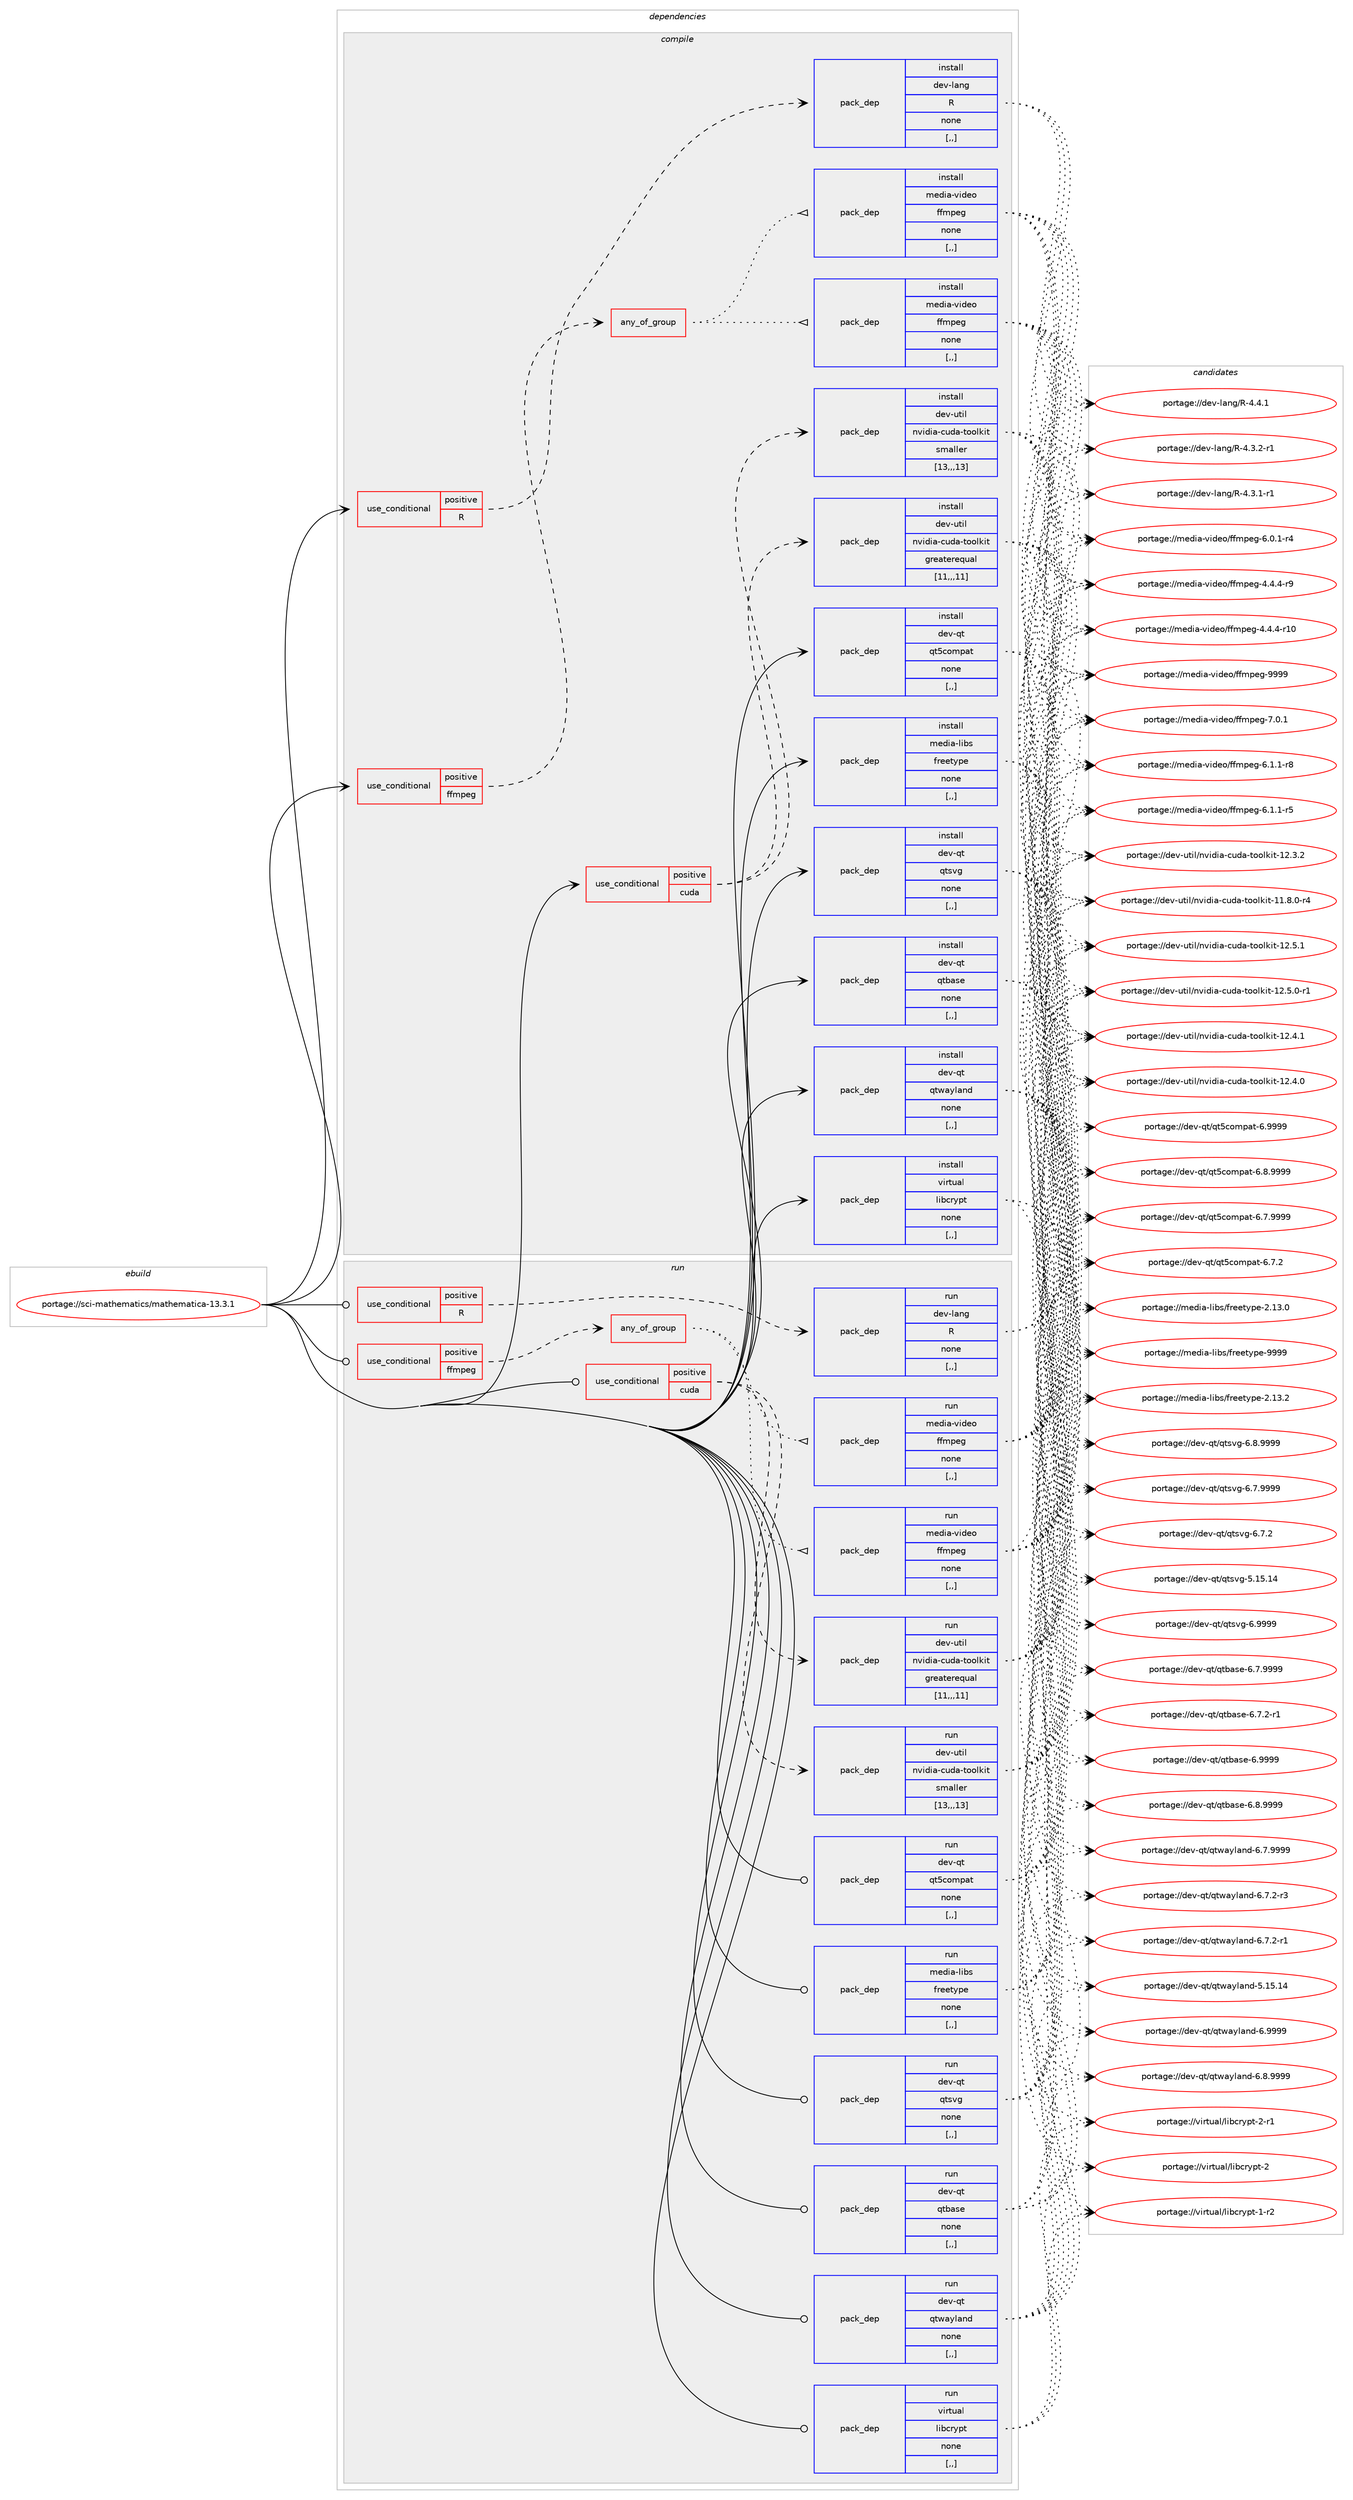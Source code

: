 digraph prolog {

# *************
# Graph options
# *************

newrank=true;
concentrate=true;
compound=true;
graph [rankdir=LR,fontname=Helvetica,fontsize=10,ranksep=1.5];#, ranksep=2.5, nodesep=0.2];
edge  [arrowhead=vee];
node  [fontname=Helvetica,fontsize=10];

# **********
# The ebuild
# **********

subgraph cluster_leftcol {
color=gray;
label=<<i>ebuild</i>>;
id [label="portage://sci-mathematics/mathematica-13.3.1", color=red, width=4, href="../sci-mathematics/mathematica-13.3.1.svg"];
}

# ****************
# The dependencies
# ****************

subgraph cluster_midcol {
color=gray;
label=<<i>dependencies</i>>;
subgraph cluster_compile {
fillcolor="#eeeeee";
style=filled;
label=<<i>compile</i>>;
subgraph cond108369 {
dependency408712 [label=<<TABLE BORDER="0" CELLBORDER="1" CELLSPACING="0" CELLPADDING="4"><TR><TD ROWSPAN="3" CELLPADDING="10">use_conditional</TD></TR><TR><TD>positive</TD></TR><TR><TD>R</TD></TR></TABLE>>, shape=none, color=red];
subgraph pack297461 {
dependency408713 [label=<<TABLE BORDER="0" CELLBORDER="1" CELLSPACING="0" CELLPADDING="4" WIDTH="220"><TR><TD ROWSPAN="6" CELLPADDING="30">pack_dep</TD></TR><TR><TD WIDTH="110">install</TD></TR><TR><TD>dev-lang</TD></TR><TR><TD>R</TD></TR><TR><TD>none</TD></TR><TR><TD>[,,]</TD></TR></TABLE>>, shape=none, color=blue];
}
dependency408712:e -> dependency408713:w [weight=20,style="dashed",arrowhead="vee"];
}
id:e -> dependency408712:w [weight=20,style="solid",arrowhead="vee"];
subgraph cond108370 {
dependency408714 [label=<<TABLE BORDER="0" CELLBORDER="1" CELLSPACING="0" CELLPADDING="4"><TR><TD ROWSPAN="3" CELLPADDING="10">use_conditional</TD></TR><TR><TD>positive</TD></TR><TR><TD>cuda</TD></TR></TABLE>>, shape=none, color=red];
subgraph pack297462 {
dependency408715 [label=<<TABLE BORDER="0" CELLBORDER="1" CELLSPACING="0" CELLPADDING="4" WIDTH="220"><TR><TD ROWSPAN="6" CELLPADDING="30">pack_dep</TD></TR><TR><TD WIDTH="110">install</TD></TR><TR><TD>dev-util</TD></TR><TR><TD>nvidia-cuda-toolkit</TD></TR><TR><TD>greaterequal</TD></TR><TR><TD>[11,,,11]</TD></TR></TABLE>>, shape=none, color=blue];
}
dependency408714:e -> dependency408715:w [weight=20,style="dashed",arrowhead="vee"];
subgraph pack297463 {
dependency408716 [label=<<TABLE BORDER="0" CELLBORDER="1" CELLSPACING="0" CELLPADDING="4" WIDTH="220"><TR><TD ROWSPAN="6" CELLPADDING="30">pack_dep</TD></TR><TR><TD WIDTH="110">install</TD></TR><TR><TD>dev-util</TD></TR><TR><TD>nvidia-cuda-toolkit</TD></TR><TR><TD>smaller</TD></TR><TR><TD>[13,,,13]</TD></TR></TABLE>>, shape=none, color=blue];
}
dependency408714:e -> dependency408716:w [weight=20,style="dashed",arrowhead="vee"];
}
id:e -> dependency408714:w [weight=20,style="solid",arrowhead="vee"];
subgraph cond108371 {
dependency408717 [label=<<TABLE BORDER="0" CELLBORDER="1" CELLSPACING="0" CELLPADDING="4"><TR><TD ROWSPAN="3" CELLPADDING="10">use_conditional</TD></TR><TR><TD>positive</TD></TR><TR><TD>ffmpeg</TD></TR></TABLE>>, shape=none, color=red];
subgraph any2659 {
dependency408718 [label=<<TABLE BORDER="0" CELLBORDER="1" CELLSPACING="0" CELLPADDING="4"><TR><TD CELLPADDING="10">any_of_group</TD></TR></TABLE>>, shape=none, color=red];subgraph pack297464 {
dependency408719 [label=<<TABLE BORDER="0" CELLBORDER="1" CELLSPACING="0" CELLPADDING="4" WIDTH="220"><TR><TD ROWSPAN="6" CELLPADDING="30">pack_dep</TD></TR><TR><TD WIDTH="110">install</TD></TR><TR><TD>media-video</TD></TR><TR><TD>ffmpeg</TD></TR><TR><TD>none</TD></TR><TR><TD>[,,]</TD></TR></TABLE>>, shape=none, color=blue];
}
dependency408718:e -> dependency408719:w [weight=20,style="dotted",arrowhead="oinv"];
subgraph pack297465 {
dependency408720 [label=<<TABLE BORDER="0" CELLBORDER="1" CELLSPACING="0" CELLPADDING="4" WIDTH="220"><TR><TD ROWSPAN="6" CELLPADDING="30">pack_dep</TD></TR><TR><TD WIDTH="110">install</TD></TR><TR><TD>media-video</TD></TR><TR><TD>ffmpeg</TD></TR><TR><TD>none</TD></TR><TR><TD>[,,]</TD></TR></TABLE>>, shape=none, color=blue];
}
dependency408718:e -> dependency408720:w [weight=20,style="dotted",arrowhead="oinv"];
}
dependency408717:e -> dependency408718:w [weight=20,style="dashed",arrowhead="vee"];
}
id:e -> dependency408717:w [weight=20,style="solid",arrowhead="vee"];
subgraph pack297466 {
dependency408721 [label=<<TABLE BORDER="0" CELLBORDER="1" CELLSPACING="0" CELLPADDING="4" WIDTH="220"><TR><TD ROWSPAN="6" CELLPADDING="30">pack_dep</TD></TR><TR><TD WIDTH="110">install</TD></TR><TR><TD>dev-qt</TD></TR><TR><TD>qt5compat</TD></TR><TR><TD>none</TD></TR><TR><TD>[,,]</TD></TR></TABLE>>, shape=none, color=blue];
}
id:e -> dependency408721:w [weight=20,style="solid",arrowhead="vee"];
subgraph pack297467 {
dependency408722 [label=<<TABLE BORDER="0" CELLBORDER="1" CELLSPACING="0" CELLPADDING="4" WIDTH="220"><TR><TD ROWSPAN="6" CELLPADDING="30">pack_dep</TD></TR><TR><TD WIDTH="110">install</TD></TR><TR><TD>dev-qt</TD></TR><TR><TD>qtbase</TD></TR><TR><TD>none</TD></TR><TR><TD>[,,]</TD></TR></TABLE>>, shape=none, color=blue];
}
id:e -> dependency408722:w [weight=20,style="solid",arrowhead="vee"];
subgraph pack297468 {
dependency408723 [label=<<TABLE BORDER="0" CELLBORDER="1" CELLSPACING="0" CELLPADDING="4" WIDTH="220"><TR><TD ROWSPAN="6" CELLPADDING="30">pack_dep</TD></TR><TR><TD WIDTH="110">install</TD></TR><TR><TD>dev-qt</TD></TR><TR><TD>qtsvg</TD></TR><TR><TD>none</TD></TR><TR><TD>[,,]</TD></TR></TABLE>>, shape=none, color=blue];
}
id:e -> dependency408723:w [weight=20,style="solid",arrowhead="vee"];
subgraph pack297469 {
dependency408724 [label=<<TABLE BORDER="0" CELLBORDER="1" CELLSPACING="0" CELLPADDING="4" WIDTH="220"><TR><TD ROWSPAN="6" CELLPADDING="30">pack_dep</TD></TR><TR><TD WIDTH="110">install</TD></TR><TR><TD>dev-qt</TD></TR><TR><TD>qtwayland</TD></TR><TR><TD>none</TD></TR><TR><TD>[,,]</TD></TR></TABLE>>, shape=none, color=blue];
}
id:e -> dependency408724:w [weight=20,style="solid",arrowhead="vee"];
subgraph pack297470 {
dependency408725 [label=<<TABLE BORDER="0" CELLBORDER="1" CELLSPACING="0" CELLPADDING="4" WIDTH="220"><TR><TD ROWSPAN="6" CELLPADDING="30">pack_dep</TD></TR><TR><TD WIDTH="110">install</TD></TR><TR><TD>media-libs</TD></TR><TR><TD>freetype</TD></TR><TR><TD>none</TD></TR><TR><TD>[,,]</TD></TR></TABLE>>, shape=none, color=blue];
}
id:e -> dependency408725:w [weight=20,style="solid",arrowhead="vee"];
subgraph pack297471 {
dependency408726 [label=<<TABLE BORDER="0" CELLBORDER="1" CELLSPACING="0" CELLPADDING="4" WIDTH="220"><TR><TD ROWSPAN="6" CELLPADDING="30">pack_dep</TD></TR><TR><TD WIDTH="110">install</TD></TR><TR><TD>virtual</TD></TR><TR><TD>libcrypt</TD></TR><TR><TD>none</TD></TR><TR><TD>[,,]</TD></TR></TABLE>>, shape=none, color=blue];
}
id:e -> dependency408726:w [weight=20,style="solid",arrowhead="vee"];
}
subgraph cluster_compileandrun {
fillcolor="#eeeeee";
style=filled;
label=<<i>compile and run</i>>;
}
subgraph cluster_run {
fillcolor="#eeeeee";
style=filled;
label=<<i>run</i>>;
subgraph cond108372 {
dependency408727 [label=<<TABLE BORDER="0" CELLBORDER="1" CELLSPACING="0" CELLPADDING="4"><TR><TD ROWSPAN="3" CELLPADDING="10">use_conditional</TD></TR><TR><TD>positive</TD></TR><TR><TD>R</TD></TR></TABLE>>, shape=none, color=red];
subgraph pack297472 {
dependency408728 [label=<<TABLE BORDER="0" CELLBORDER="1" CELLSPACING="0" CELLPADDING="4" WIDTH="220"><TR><TD ROWSPAN="6" CELLPADDING="30">pack_dep</TD></TR><TR><TD WIDTH="110">run</TD></TR><TR><TD>dev-lang</TD></TR><TR><TD>R</TD></TR><TR><TD>none</TD></TR><TR><TD>[,,]</TD></TR></TABLE>>, shape=none, color=blue];
}
dependency408727:e -> dependency408728:w [weight=20,style="dashed",arrowhead="vee"];
}
id:e -> dependency408727:w [weight=20,style="solid",arrowhead="odot"];
subgraph cond108373 {
dependency408729 [label=<<TABLE BORDER="0" CELLBORDER="1" CELLSPACING="0" CELLPADDING="4"><TR><TD ROWSPAN="3" CELLPADDING="10">use_conditional</TD></TR><TR><TD>positive</TD></TR><TR><TD>cuda</TD></TR></TABLE>>, shape=none, color=red];
subgraph pack297473 {
dependency408730 [label=<<TABLE BORDER="0" CELLBORDER="1" CELLSPACING="0" CELLPADDING="4" WIDTH="220"><TR><TD ROWSPAN="6" CELLPADDING="30">pack_dep</TD></TR><TR><TD WIDTH="110">run</TD></TR><TR><TD>dev-util</TD></TR><TR><TD>nvidia-cuda-toolkit</TD></TR><TR><TD>greaterequal</TD></TR><TR><TD>[11,,,11]</TD></TR></TABLE>>, shape=none, color=blue];
}
dependency408729:e -> dependency408730:w [weight=20,style="dashed",arrowhead="vee"];
subgraph pack297474 {
dependency408731 [label=<<TABLE BORDER="0" CELLBORDER="1" CELLSPACING="0" CELLPADDING="4" WIDTH="220"><TR><TD ROWSPAN="6" CELLPADDING="30">pack_dep</TD></TR><TR><TD WIDTH="110">run</TD></TR><TR><TD>dev-util</TD></TR><TR><TD>nvidia-cuda-toolkit</TD></TR><TR><TD>smaller</TD></TR><TR><TD>[13,,,13]</TD></TR></TABLE>>, shape=none, color=blue];
}
dependency408729:e -> dependency408731:w [weight=20,style="dashed",arrowhead="vee"];
}
id:e -> dependency408729:w [weight=20,style="solid",arrowhead="odot"];
subgraph cond108374 {
dependency408732 [label=<<TABLE BORDER="0" CELLBORDER="1" CELLSPACING="0" CELLPADDING="4"><TR><TD ROWSPAN="3" CELLPADDING="10">use_conditional</TD></TR><TR><TD>positive</TD></TR><TR><TD>ffmpeg</TD></TR></TABLE>>, shape=none, color=red];
subgraph any2660 {
dependency408733 [label=<<TABLE BORDER="0" CELLBORDER="1" CELLSPACING="0" CELLPADDING="4"><TR><TD CELLPADDING="10">any_of_group</TD></TR></TABLE>>, shape=none, color=red];subgraph pack297475 {
dependency408734 [label=<<TABLE BORDER="0" CELLBORDER="1" CELLSPACING="0" CELLPADDING="4" WIDTH="220"><TR><TD ROWSPAN="6" CELLPADDING="30">pack_dep</TD></TR><TR><TD WIDTH="110">run</TD></TR><TR><TD>media-video</TD></TR><TR><TD>ffmpeg</TD></TR><TR><TD>none</TD></TR><TR><TD>[,,]</TD></TR></TABLE>>, shape=none, color=blue];
}
dependency408733:e -> dependency408734:w [weight=20,style="dotted",arrowhead="oinv"];
subgraph pack297476 {
dependency408735 [label=<<TABLE BORDER="0" CELLBORDER="1" CELLSPACING="0" CELLPADDING="4" WIDTH="220"><TR><TD ROWSPAN="6" CELLPADDING="30">pack_dep</TD></TR><TR><TD WIDTH="110">run</TD></TR><TR><TD>media-video</TD></TR><TR><TD>ffmpeg</TD></TR><TR><TD>none</TD></TR><TR><TD>[,,]</TD></TR></TABLE>>, shape=none, color=blue];
}
dependency408733:e -> dependency408735:w [weight=20,style="dotted",arrowhead="oinv"];
}
dependency408732:e -> dependency408733:w [weight=20,style="dashed",arrowhead="vee"];
}
id:e -> dependency408732:w [weight=20,style="solid",arrowhead="odot"];
subgraph pack297477 {
dependency408736 [label=<<TABLE BORDER="0" CELLBORDER="1" CELLSPACING="0" CELLPADDING="4" WIDTH="220"><TR><TD ROWSPAN="6" CELLPADDING="30">pack_dep</TD></TR><TR><TD WIDTH="110">run</TD></TR><TR><TD>dev-qt</TD></TR><TR><TD>qt5compat</TD></TR><TR><TD>none</TD></TR><TR><TD>[,,]</TD></TR></TABLE>>, shape=none, color=blue];
}
id:e -> dependency408736:w [weight=20,style="solid",arrowhead="odot"];
subgraph pack297478 {
dependency408737 [label=<<TABLE BORDER="0" CELLBORDER="1" CELLSPACING="0" CELLPADDING="4" WIDTH="220"><TR><TD ROWSPAN="6" CELLPADDING="30">pack_dep</TD></TR><TR><TD WIDTH="110">run</TD></TR><TR><TD>dev-qt</TD></TR><TR><TD>qtbase</TD></TR><TR><TD>none</TD></TR><TR><TD>[,,]</TD></TR></TABLE>>, shape=none, color=blue];
}
id:e -> dependency408737:w [weight=20,style="solid",arrowhead="odot"];
subgraph pack297479 {
dependency408738 [label=<<TABLE BORDER="0" CELLBORDER="1" CELLSPACING="0" CELLPADDING="4" WIDTH="220"><TR><TD ROWSPAN="6" CELLPADDING="30">pack_dep</TD></TR><TR><TD WIDTH="110">run</TD></TR><TR><TD>dev-qt</TD></TR><TR><TD>qtsvg</TD></TR><TR><TD>none</TD></TR><TR><TD>[,,]</TD></TR></TABLE>>, shape=none, color=blue];
}
id:e -> dependency408738:w [weight=20,style="solid",arrowhead="odot"];
subgraph pack297480 {
dependency408739 [label=<<TABLE BORDER="0" CELLBORDER="1" CELLSPACING="0" CELLPADDING="4" WIDTH="220"><TR><TD ROWSPAN="6" CELLPADDING="30">pack_dep</TD></TR><TR><TD WIDTH="110">run</TD></TR><TR><TD>dev-qt</TD></TR><TR><TD>qtwayland</TD></TR><TR><TD>none</TD></TR><TR><TD>[,,]</TD></TR></TABLE>>, shape=none, color=blue];
}
id:e -> dependency408739:w [weight=20,style="solid",arrowhead="odot"];
subgraph pack297481 {
dependency408740 [label=<<TABLE BORDER="0" CELLBORDER="1" CELLSPACING="0" CELLPADDING="4" WIDTH="220"><TR><TD ROWSPAN="6" CELLPADDING="30">pack_dep</TD></TR><TR><TD WIDTH="110">run</TD></TR><TR><TD>media-libs</TD></TR><TR><TD>freetype</TD></TR><TR><TD>none</TD></TR><TR><TD>[,,]</TD></TR></TABLE>>, shape=none, color=blue];
}
id:e -> dependency408740:w [weight=20,style="solid",arrowhead="odot"];
subgraph pack297482 {
dependency408741 [label=<<TABLE BORDER="0" CELLBORDER="1" CELLSPACING="0" CELLPADDING="4" WIDTH="220"><TR><TD ROWSPAN="6" CELLPADDING="30">pack_dep</TD></TR><TR><TD WIDTH="110">run</TD></TR><TR><TD>virtual</TD></TR><TR><TD>libcrypt</TD></TR><TR><TD>none</TD></TR><TR><TD>[,,]</TD></TR></TABLE>>, shape=none, color=blue];
}
id:e -> dependency408741:w [weight=20,style="solid",arrowhead="odot"];
}
}

# **************
# The candidates
# **************

subgraph cluster_choices {
rank=same;
color=gray;
label=<<i>candidates</i>>;

subgraph choice297461 {
color=black;
nodesep=1;
choice10010111845108971101034782455246524649 [label="portage://dev-lang/R-4.4.1", color=red, width=4,href="../dev-lang/R-4.4.1.svg"];
choice100101118451089711010347824552465146504511449 [label="portage://dev-lang/R-4.3.2-r1", color=red, width=4,href="../dev-lang/R-4.3.2-r1.svg"];
choice100101118451089711010347824552465146494511449 [label="portage://dev-lang/R-4.3.1-r1", color=red, width=4,href="../dev-lang/R-4.3.1-r1.svg"];
dependency408713:e -> choice10010111845108971101034782455246524649:w [style=dotted,weight="100"];
dependency408713:e -> choice100101118451089711010347824552465146504511449:w [style=dotted,weight="100"];
dependency408713:e -> choice100101118451089711010347824552465146494511449:w [style=dotted,weight="100"];
}
subgraph choice297462 {
color=black;
nodesep=1;
choice1001011184511711610510847110118105100105974599117100974511611111110810710511645495046534649 [label="portage://dev-util/nvidia-cuda-toolkit-12.5.1", color=red, width=4,href="../dev-util/nvidia-cuda-toolkit-12.5.1.svg"];
choice10010111845117116105108471101181051001059745991171009745116111111108107105116454950465346484511449 [label="portage://dev-util/nvidia-cuda-toolkit-12.5.0-r1", color=red, width=4,href="../dev-util/nvidia-cuda-toolkit-12.5.0-r1.svg"];
choice1001011184511711610510847110118105100105974599117100974511611111110810710511645495046524649 [label="portage://dev-util/nvidia-cuda-toolkit-12.4.1", color=red, width=4,href="../dev-util/nvidia-cuda-toolkit-12.4.1.svg"];
choice1001011184511711610510847110118105100105974599117100974511611111110810710511645495046524648 [label="portage://dev-util/nvidia-cuda-toolkit-12.4.0", color=red, width=4,href="../dev-util/nvidia-cuda-toolkit-12.4.0.svg"];
choice1001011184511711610510847110118105100105974599117100974511611111110810710511645495046514650 [label="portage://dev-util/nvidia-cuda-toolkit-12.3.2", color=red, width=4,href="../dev-util/nvidia-cuda-toolkit-12.3.2.svg"];
choice10010111845117116105108471101181051001059745991171009745116111111108107105116454949465646484511452 [label="portage://dev-util/nvidia-cuda-toolkit-11.8.0-r4", color=red, width=4,href="../dev-util/nvidia-cuda-toolkit-11.8.0-r4.svg"];
dependency408715:e -> choice1001011184511711610510847110118105100105974599117100974511611111110810710511645495046534649:w [style=dotted,weight="100"];
dependency408715:e -> choice10010111845117116105108471101181051001059745991171009745116111111108107105116454950465346484511449:w [style=dotted,weight="100"];
dependency408715:e -> choice1001011184511711610510847110118105100105974599117100974511611111110810710511645495046524649:w [style=dotted,weight="100"];
dependency408715:e -> choice1001011184511711610510847110118105100105974599117100974511611111110810710511645495046524648:w [style=dotted,weight="100"];
dependency408715:e -> choice1001011184511711610510847110118105100105974599117100974511611111110810710511645495046514650:w [style=dotted,weight="100"];
dependency408715:e -> choice10010111845117116105108471101181051001059745991171009745116111111108107105116454949465646484511452:w [style=dotted,weight="100"];
}
subgraph choice297463 {
color=black;
nodesep=1;
choice1001011184511711610510847110118105100105974599117100974511611111110810710511645495046534649 [label="portage://dev-util/nvidia-cuda-toolkit-12.5.1", color=red, width=4,href="../dev-util/nvidia-cuda-toolkit-12.5.1.svg"];
choice10010111845117116105108471101181051001059745991171009745116111111108107105116454950465346484511449 [label="portage://dev-util/nvidia-cuda-toolkit-12.5.0-r1", color=red, width=4,href="../dev-util/nvidia-cuda-toolkit-12.5.0-r1.svg"];
choice1001011184511711610510847110118105100105974599117100974511611111110810710511645495046524649 [label="portage://dev-util/nvidia-cuda-toolkit-12.4.1", color=red, width=4,href="../dev-util/nvidia-cuda-toolkit-12.4.1.svg"];
choice1001011184511711610510847110118105100105974599117100974511611111110810710511645495046524648 [label="portage://dev-util/nvidia-cuda-toolkit-12.4.0", color=red, width=4,href="../dev-util/nvidia-cuda-toolkit-12.4.0.svg"];
choice1001011184511711610510847110118105100105974599117100974511611111110810710511645495046514650 [label="portage://dev-util/nvidia-cuda-toolkit-12.3.2", color=red, width=4,href="../dev-util/nvidia-cuda-toolkit-12.3.2.svg"];
choice10010111845117116105108471101181051001059745991171009745116111111108107105116454949465646484511452 [label="portage://dev-util/nvidia-cuda-toolkit-11.8.0-r4", color=red, width=4,href="../dev-util/nvidia-cuda-toolkit-11.8.0-r4.svg"];
dependency408716:e -> choice1001011184511711610510847110118105100105974599117100974511611111110810710511645495046534649:w [style=dotted,weight="100"];
dependency408716:e -> choice10010111845117116105108471101181051001059745991171009745116111111108107105116454950465346484511449:w [style=dotted,weight="100"];
dependency408716:e -> choice1001011184511711610510847110118105100105974599117100974511611111110810710511645495046524649:w [style=dotted,weight="100"];
dependency408716:e -> choice1001011184511711610510847110118105100105974599117100974511611111110810710511645495046524648:w [style=dotted,weight="100"];
dependency408716:e -> choice1001011184511711610510847110118105100105974599117100974511611111110810710511645495046514650:w [style=dotted,weight="100"];
dependency408716:e -> choice10010111845117116105108471101181051001059745991171009745116111111108107105116454949465646484511452:w [style=dotted,weight="100"];
}
subgraph choice297464 {
color=black;
nodesep=1;
choice1091011001059745118105100101111471021021091121011034557575757 [label="portage://media-video/ffmpeg-9999", color=red, width=4,href="../media-video/ffmpeg-9999.svg"];
choice109101100105974511810510010111147102102109112101103455546484649 [label="portage://media-video/ffmpeg-7.0.1", color=red, width=4,href="../media-video/ffmpeg-7.0.1.svg"];
choice1091011001059745118105100101111471021021091121011034554464946494511456 [label="portage://media-video/ffmpeg-6.1.1-r8", color=red, width=4,href="../media-video/ffmpeg-6.1.1-r8.svg"];
choice1091011001059745118105100101111471021021091121011034554464946494511453 [label="portage://media-video/ffmpeg-6.1.1-r5", color=red, width=4,href="../media-video/ffmpeg-6.1.1-r5.svg"];
choice1091011001059745118105100101111471021021091121011034554464846494511452 [label="portage://media-video/ffmpeg-6.0.1-r4", color=red, width=4,href="../media-video/ffmpeg-6.0.1-r4.svg"];
choice1091011001059745118105100101111471021021091121011034552465246524511457 [label="portage://media-video/ffmpeg-4.4.4-r9", color=red, width=4,href="../media-video/ffmpeg-4.4.4-r9.svg"];
choice109101100105974511810510010111147102102109112101103455246524652451144948 [label="portage://media-video/ffmpeg-4.4.4-r10", color=red, width=4,href="../media-video/ffmpeg-4.4.4-r10.svg"];
dependency408719:e -> choice1091011001059745118105100101111471021021091121011034557575757:w [style=dotted,weight="100"];
dependency408719:e -> choice109101100105974511810510010111147102102109112101103455546484649:w [style=dotted,weight="100"];
dependency408719:e -> choice1091011001059745118105100101111471021021091121011034554464946494511456:w [style=dotted,weight="100"];
dependency408719:e -> choice1091011001059745118105100101111471021021091121011034554464946494511453:w [style=dotted,weight="100"];
dependency408719:e -> choice1091011001059745118105100101111471021021091121011034554464846494511452:w [style=dotted,weight="100"];
dependency408719:e -> choice1091011001059745118105100101111471021021091121011034552465246524511457:w [style=dotted,weight="100"];
dependency408719:e -> choice109101100105974511810510010111147102102109112101103455246524652451144948:w [style=dotted,weight="100"];
}
subgraph choice297465 {
color=black;
nodesep=1;
choice1091011001059745118105100101111471021021091121011034557575757 [label="portage://media-video/ffmpeg-9999", color=red, width=4,href="../media-video/ffmpeg-9999.svg"];
choice109101100105974511810510010111147102102109112101103455546484649 [label="portage://media-video/ffmpeg-7.0.1", color=red, width=4,href="../media-video/ffmpeg-7.0.1.svg"];
choice1091011001059745118105100101111471021021091121011034554464946494511456 [label="portage://media-video/ffmpeg-6.1.1-r8", color=red, width=4,href="../media-video/ffmpeg-6.1.1-r8.svg"];
choice1091011001059745118105100101111471021021091121011034554464946494511453 [label="portage://media-video/ffmpeg-6.1.1-r5", color=red, width=4,href="../media-video/ffmpeg-6.1.1-r5.svg"];
choice1091011001059745118105100101111471021021091121011034554464846494511452 [label="portage://media-video/ffmpeg-6.0.1-r4", color=red, width=4,href="../media-video/ffmpeg-6.0.1-r4.svg"];
choice1091011001059745118105100101111471021021091121011034552465246524511457 [label="portage://media-video/ffmpeg-4.4.4-r9", color=red, width=4,href="../media-video/ffmpeg-4.4.4-r9.svg"];
choice109101100105974511810510010111147102102109112101103455246524652451144948 [label="portage://media-video/ffmpeg-4.4.4-r10", color=red, width=4,href="../media-video/ffmpeg-4.4.4-r10.svg"];
dependency408720:e -> choice1091011001059745118105100101111471021021091121011034557575757:w [style=dotted,weight="100"];
dependency408720:e -> choice109101100105974511810510010111147102102109112101103455546484649:w [style=dotted,weight="100"];
dependency408720:e -> choice1091011001059745118105100101111471021021091121011034554464946494511456:w [style=dotted,weight="100"];
dependency408720:e -> choice1091011001059745118105100101111471021021091121011034554464946494511453:w [style=dotted,weight="100"];
dependency408720:e -> choice1091011001059745118105100101111471021021091121011034554464846494511452:w [style=dotted,weight="100"];
dependency408720:e -> choice1091011001059745118105100101111471021021091121011034552465246524511457:w [style=dotted,weight="100"];
dependency408720:e -> choice109101100105974511810510010111147102102109112101103455246524652451144948:w [style=dotted,weight="100"];
}
subgraph choice297466 {
color=black;
nodesep=1;
choice100101118451131164711311653991111091129711645544657575757 [label="portage://dev-qt/qt5compat-6.9999", color=red, width=4,href="../dev-qt/qt5compat-6.9999.svg"];
choice1001011184511311647113116539911110911297116455446564657575757 [label="portage://dev-qt/qt5compat-6.8.9999", color=red, width=4,href="../dev-qt/qt5compat-6.8.9999.svg"];
choice1001011184511311647113116539911110911297116455446554657575757 [label="portage://dev-qt/qt5compat-6.7.9999", color=red, width=4,href="../dev-qt/qt5compat-6.7.9999.svg"];
choice1001011184511311647113116539911110911297116455446554650 [label="portage://dev-qt/qt5compat-6.7.2", color=red, width=4,href="../dev-qt/qt5compat-6.7.2.svg"];
dependency408721:e -> choice100101118451131164711311653991111091129711645544657575757:w [style=dotted,weight="100"];
dependency408721:e -> choice1001011184511311647113116539911110911297116455446564657575757:w [style=dotted,weight="100"];
dependency408721:e -> choice1001011184511311647113116539911110911297116455446554657575757:w [style=dotted,weight="100"];
dependency408721:e -> choice1001011184511311647113116539911110911297116455446554650:w [style=dotted,weight="100"];
}
subgraph choice297467 {
color=black;
nodesep=1;
choice1001011184511311647113116989711510145544657575757 [label="portage://dev-qt/qtbase-6.9999", color=red, width=4,href="../dev-qt/qtbase-6.9999.svg"];
choice10010111845113116471131169897115101455446564657575757 [label="portage://dev-qt/qtbase-6.8.9999", color=red, width=4,href="../dev-qt/qtbase-6.8.9999.svg"];
choice10010111845113116471131169897115101455446554657575757 [label="portage://dev-qt/qtbase-6.7.9999", color=red, width=4,href="../dev-qt/qtbase-6.7.9999.svg"];
choice100101118451131164711311698971151014554465546504511449 [label="portage://dev-qt/qtbase-6.7.2-r1", color=red, width=4,href="../dev-qt/qtbase-6.7.2-r1.svg"];
dependency408722:e -> choice1001011184511311647113116989711510145544657575757:w [style=dotted,weight="100"];
dependency408722:e -> choice10010111845113116471131169897115101455446564657575757:w [style=dotted,weight="100"];
dependency408722:e -> choice10010111845113116471131169897115101455446554657575757:w [style=dotted,weight="100"];
dependency408722:e -> choice100101118451131164711311698971151014554465546504511449:w [style=dotted,weight="100"];
}
subgraph choice297468 {
color=black;
nodesep=1;
choice100101118451131164711311611511810345544657575757 [label="portage://dev-qt/qtsvg-6.9999", color=red, width=4,href="../dev-qt/qtsvg-6.9999.svg"];
choice1001011184511311647113116115118103455446564657575757 [label="portage://dev-qt/qtsvg-6.8.9999", color=red, width=4,href="../dev-qt/qtsvg-6.8.9999.svg"];
choice1001011184511311647113116115118103455446554657575757 [label="portage://dev-qt/qtsvg-6.7.9999", color=red, width=4,href="../dev-qt/qtsvg-6.7.9999.svg"];
choice1001011184511311647113116115118103455446554650 [label="portage://dev-qt/qtsvg-6.7.2", color=red, width=4,href="../dev-qt/qtsvg-6.7.2.svg"];
choice10010111845113116471131161151181034553464953464952 [label="portage://dev-qt/qtsvg-5.15.14", color=red, width=4,href="../dev-qt/qtsvg-5.15.14.svg"];
dependency408723:e -> choice100101118451131164711311611511810345544657575757:w [style=dotted,weight="100"];
dependency408723:e -> choice1001011184511311647113116115118103455446564657575757:w [style=dotted,weight="100"];
dependency408723:e -> choice1001011184511311647113116115118103455446554657575757:w [style=dotted,weight="100"];
dependency408723:e -> choice1001011184511311647113116115118103455446554650:w [style=dotted,weight="100"];
dependency408723:e -> choice10010111845113116471131161151181034553464953464952:w [style=dotted,weight="100"];
}
subgraph choice297469 {
color=black;
nodesep=1;
choice1001011184511311647113116119971211089711010045544657575757 [label="portage://dev-qt/qtwayland-6.9999", color=red, width=4,href="../dev-qt/qtwayland-6.9999.svg"];
choice10010111845113116471131161199712110897110100455446564657575757 [label="portage://dev-qt/qtwayland-6.8.9999", color=red, width=4,href="../dev-qt/qtwayland-6.8.9999.svg"];
choice10010111845113116471131161199712110897110100455446554657575757 [label="portage://dev-qt/qtwayland-6.7.9999", color=red, width=4,href="../dev-qt/qtwayland-6.7.9999.svg"];
choice100101118451131164711311611997121108971101004554465546504511451 [label="portage://dev-qt/qtwayland-6.7.2-r3", color=red, width=4,href="../dev-qt/qtwayland-6.7.2-r3.svg"];
choice100101118451131164711311611997121108971101004554465546504511449 [label="portage://dev-qt/qtwayland-6.7.2-r1", color=red, width=4,href="../dev-qt/qtwayland-6.7.2-r1.svg"];
choice100101118451131164711311611997121108971101004553464953464952 [label="portage://dev-qt/qtwayland-5.15.14", color=red, width=4,href="../dev-qt/qtwayland-5.15.14.svg"];
dependency408724:e -> choice1001011184511311647113116119971211089711010045544657575757:w [style=dotted,weight="100"];
dependency408724:e -> choice10010111845113116471131161199712110897110100455446564657575757:w [style=dotted,weight="100"];
dependency408724:e -> choice10010111845113116471131161199712110897110100455446554657575757:w [style=dotted,weight="100"];
dependency408724:e -> choice100101118451131164711311611997121108971101004554465546504511451:w [style=dotted,weight="100"];
dependency408724:e -> choice100101118451131164711311611997121108971101004554465546504511449:w [style=dotted,weight="100"];
dependency408724:e -> choice100101118451131164711311611997121108971101004553464953464952:w [style=dotted,weight="100"];
}
subgraph choice297470 {
color=black;
nodesep=1;
choice109101100105974510810598115471021141011011161211121014557575757 [label="portage://media-libs/freetype-9999", color=red, width=4,href="../media-libs/freetype-9999.svg"];
choice1091011001059745108105981154710211410110111612111210145504649514650 [label="portage://media-libs/freetype-2.13.2", color=red, width=4,href="../media-libs/freetype-2.13.2.svg"];
choice1091011001059745108105981154710211410110111612111210145504649514648 [label="portage://media-libs/freetype-2.13.0", color=red, width=4,href="../media-libs/freetype-2.13.0.svg"];
dependency408725:e -> choice109101100105974510810598115471021141011011161211121014557575757:w [style=dotted,weight="100"];
dependency408725:e -> choice1091011001059745108105981154710211410110111612111210145504649514650:w [style=dotted,weight="100"];
dependency408725:e -> choice1091011001059745108105981154710211410110111612111210145504649514648:w [style=dotted,weight="100"];
}
subgraph choice297471 {
color=black;
nodesep=1;
choice1181051141161179710847108105989911412111211645504511449 [label="portage://virtual/libcrypt-2-r1", color=red, width=4,href="../virtual/libcrypt-2-r1.svg"];
choice118105114116117971084710810598991141211121164550 [label="portage://virtual/libcrypt-2", color=red, width=4,href="../virtual/libcrypt-2.svg"];
choice1181051141161179710847108105989911412111211645494511450 [label="portage://virtual/libcrypt-1-r2", color=red, width=4,href="../virtual/libcrypt-1-r2.svg"];
dependency408726:e -> choice1181051141161179710847108105989911412111211645504511449:w [style=dotted,weight="100"];
dependency408726:e -> choice118105114116117971084710810598991141211121164550:w [style=dotted,weight="100"];
dependency408726:e -> choice1181051141161179710847108105989911412111211645494511450:w [style=dotted,weight="100"];
}
subgraph choice297472 {
color=black;
nodesep=1;
choice10010111845108971101034782455246524649 [label="portage://dev-lang/R-4.4.1", color=red, width=4,href="../dev-lang/R-4.4.1.svg"];
choice100101118451089711010347824552465146504511449 [label="portage://dev-lang/R-4.3.2-r1", color=red, width=4,href="../dev-lang/R-4.3.2-r1.svg"];
choice100101118451089711010347824552465146494511449 [label="portage://dev-lang/R-4.3.1-r1", color=red, width=4,href="../dev-lang/R-4.3.1-r1.svg"];
dependency408728:e -> choice10010111845108971101034782455246524649:w [style=dotted,weight="100"];
dependency408728:e -> choice100101118451089711010347824552465146504511449:w [style=dotted,weight="100"];
dependency408728:e -> choice100101118451089711010347824552465146494511449:w [style=dotted,weight="100"];
}
subgraph choice297473 {
color=black;
nodesep=1;
choice1001011184511711610510847110118105100105974599117100974511611111110810710511645495046534649 [label="portage://dev-util/nvidia-cuda-toolkit-12.5.1", color=red, width=4,href="../dev-util/nvidia-cuda-toolkit-12.5.1.svg"];
choice10010111845117116105108471101181051001059745991171009745116111111108107105116454950465346484511449 [label="portage://dev-util/nvidia-cuda-toolkit-12.5.0-r1", color=red, width=4,href="../dev-util/nvidia-cuda-toolkit-12.5.0-r1.svg"];
choice1001011184511711610510847110118105100105974599117100974511611111110810710511645495046524649 [label="portage://dev-util/nvidia-cuda-toolkit-12.4.1", color=red, width=4,href="../dev-util/nvidia-cuda-toolkit-12.4.1.svg"];
choice1001011184511711610510847110118105100105974599117100974511611111110810710511645495046524648 [label="portage://dev-util/nvidia-cuda-toolkit-12.4.0", color=red, width=4,href="../dev-util/nvidia-cuda-toolkit-12.4.0.svg"];
choice1001011184511711610510847110118105100105974599117100974511611111110810710511645495046514650 [label="portage://dev-util/nvidia-cuda-toolkit-12.3.2", color=red, width=4,href="../dev-util/nvidia-cuda-toolkit-12.3.2.svg"];
choice10010111845117116105108471101181051001059745991171009745116111111108107105116454949465646484511452 [label="portage://dev-util/nvidia-cuda-toolkit-11.8.0-r4", color=red, width=4,href="../dev-util/nvidia-cuda-toolkit-11.8.0-r4.svg"];
dependency408730:e -> choice1001011184511711610510847110118105100105974599117100974511611111110810710511645495046534649:w [style=dotted,weight="100"];
dependency408730:e -> choice10010111845117116105108471101181051001059745991171009745116111111108107105116454950465346484511449:w [style=dotted,weight="100"];
dependency408730:e -> choice1001011184511711610510847110118105100105974599117100974511611111110810710511645495046524649:w [style=dotted,weight="100"];
dependency408730:e -> choice1001011184511711610510847110118105100105974599117100974511611111110810710511645495046524648:w [style=dotted,weight="100"];
dependency408730:e -> choice1001011184511711610510847110118105100105974599117100974511611111110810710511645495046514650:w [style=dotted,weight="100"];
dependency408730:e -> choice10010111845117116105108471101181051001059745991171009745116111111108107105116454949465646484511452:w [style=dotted,weight="100"];
}
subgraph choice297474 {
color=black;
nodesep=1;
choice1001011184511711610510847110118105100105974599117100974511611111110810710511645495046534649 [label="portage://dev-util/nvidia-cuda-toolkit-12.5.1", color=red, width=4,href="../dev-util/nvidia-cuda-toolkit-12.5.1.svg"];
choice10010111845117116105108471101181051001059745991171009745116111111108107105116454950465346484511449 [label="portage://dev-util/nvidia-cuda-toolkit-12.5.0-r1", color=red, width=4,href="../dev-util/nvidia-cuda-toolkit-12.5.0-r1.svg"];
choice1001011184511711610510847110118105100105974599117100974511611111110810710511645495046524649 [label="portage://dev-util/nvidia-cuda-toolkit-12.4.1", color=red, width=4,href="../dev-util/nvidia-cuda-toolkit-12.4.1.svg"];
choice1001011184511711610510847110118105100105974599117100974511611111110810710511645495046524648 [label="portage://dev-util/nvidia-cuda-toolkit-12.4.0", color=red, width=4,href="../dev-util/nvidia-cuda-toolkit-12.4.0.svg"];
choice1001011184511711610510847110118105100105974599117100974511611111110810710511645495046514650 [label="portage://dev-util/nvidia-cuda-toolkit-12.3.2", color=red, width=4,href="../dev-util/nvidia-cuda-toolkit-12.3.2.svg"];
choice10010111845117116105108471101181051001059745991171009745116111111108107105116454949465646484511452 [label="portage://dev-util/nvidia-cuda-toolkit-11.8.0-r4", color=red, width=4,href="../dev-util/nvidia-cuda-toolkit-11.8.0-r4.svg"];
dependency408731:e -> choice1001011184511711610510847110118105100105974599117100974511611111110810710511645495046534649:w [style=dotted,weight="100"];
dependency408731:e -> choice10010111845117116105108471101181051001059745991171009745116111111108107105116454950465346484511449:w [style=dotted,weight="100"];
dependency408731:e -> choice1001011184511711610510847110118105100105974599117100974511611111110810710511645495046524649:w [style=dotted,weight="100"];
dependency408731:e -> choice1001011184511711610510847110118105100105974599117100974511611111110810710511645495046524648:w [style=dotted,weight="100"];
dependency408731:e -> choice1001011184511711610510847110118105100105974599117100974511611111110810710511645495046514650:w [style=dotted,weight="100"];
dependency408731:e -> choice10010111845117116105108471101181051001059745991171009745116111111108107105116454949465646484511452:w [style=dotted,weight="100"];
}
subgraph choice297475 {
color=black;
nodesep=1;
choice1091011001059745118105100101111471021021091121011034557575757 [label="portage://media-video/ffmpeg-9999", color=red, width=4,href="../media-video/ffmpeg-9999.svg"];
choice109101100105974511810510010111147102102109112101103455546484649 [label="portage://media-video/ffmpeg-7.0.1", color=red, width=4,href="../media-video/ffmpeg-7.0.1.svg"];
choice1091011001059745118105100101111471021021091121011034554464946494511456 [label="portage://media-video/ffmpeg-6.1.1-r8", color=red, width=4,href="../media-video/ffmpeg-6.1.1-r8.svg"];
choice1091011001059745118105100101111471021021091121011034554464946494511453 [label="portage://media-video/ffmpeg-6.1.1-r5", color=red, width=4,href="../media-video/ffmpeg-6.1.1-r5.svg"];
choice1091011001059745118105100101111471021021091121011034554464846494511452 [label="portage://media-video/ffmpeg-6.0.1-r4", color=red, width=4,href="../media-video/ffmpeg-6.0.1-r4.svg"];
choice1091011001059745118105100101111471021021091121011034552465246524511457 [label="portage://media-video/ffmpeg-4.4.4-r9", color=red, width=4,href="../media-video/ffmpeg-4.4.4-r9.svg"];
choice109101100105974511810510010111147102102109112101103455246524652451144948 [label="portage://media-video/ffmpeg-4.4.4-r10", color=red, width=4,href="../media-video/ffmpeg-4.4.4-r10.svg"];
dependency408734:e -> choice1091011001059745118105100101111471021021091121011034557575757:w [style=dotted,weight="100"];
dependency408734:e -> choice109101100105974511810510010111147102102109112101103455546484649:w [style=dotted,weight="100"];
dependency408734:e -> choice1091011001059745118105100101111471021021091121011034554464946494511456:w [style=dotted,weight="100"];
dependency408734:e -> choice1091011001059745118105100101111471021021091121011034554464946494511453:w [style=dotted,weight="100"];
dependency408734:e -> choice1091011001059745118105100101111471021021091121011034554464846494511452:w [style=dotted,weight="100"];
dependency408734:e -> choice1091011001059745118105100101111471021021091121011034552465246524511457:w [style=dotted,weight="100"];
dependency408734:e -> choice109101100105974511810510010111147102102109112101103455246524652451144948:w [style=dotted,weight="100"];
}
subgraph choice297476 {
color=black;
nodesep=1;
choice1091011001059745118105100101111471021021091121011034557575757 [label="portage://media-video/ffmpeg-9999", color=red, width=4,href="../media-video/ffmpeg-9999.svg"];
choice109101100105974511810510010111147102102109112101103455546484649 [label="portage://media-video/ffmpeg-7.0.1", color=red, width=4,href="../media-video/ffmpeg-7.0.1.svg"];
choice1091011001059745118105100101111471021021091121011034554464946494511456 [label="portage://media-video/ffmpeg-6.1.1-r8", color=red, width=4,href="../media-video/ffmpeg-6.1.1-r8.svg"];
choice1091011001059745118105100101111471021021091121011034554464946494511453 [label="portage://media-video/ffmpeg-6.1.1-r5", color=red, width=4,href="../media-video/ffmpeg-6.1.1-r5.svg"];
choice1091011001059745118105100101111471021021091121011034554464846494511452 [label="portage://media-video/ffmpeg-6.0.1-r4", color=red, width=4,href="../media-video/ffmpeg-6.0.1-r4.svg"];
choice1091011001059745118105100101111471021021091121011034552465246524511457 [label="portage://media-video/ffmpeg-4.4.4-r9", color=red, width=4,href="../media-video/ffmpeg-4.4.4-r9.svg"];
choice109101100105974511810510010111147102102109112101103455246524652451144948 [label="portage://media-video/ffmpeg-4.4.4-r10", color=red, width=4,href="../media-video/ffmpeg-4.4.4-r10.svg"];
dependency408735:e -> choice1091011001059745118105100101111471021021091121011034557575757:w [style=dotted,weight="100"];
dependency408735:e -> choice109101100105974511810510010111147102102109112101103455546484649:w [style=dotted,weight="100"];
dependency408735:e -> choice1091011001059745118105100101111471021021091121011034554464946494511456:w [style=dotted,weight="100"];
dependency408735:e -> choice1091011001059745118105100101111471021021091121011034554464946494511453:w [style=dotted,weight="100"];
dependency408735:e -> choice1091011001059745118105100101111471021021091121011034554464846494511452:w [style=dotted,weight="100"];
dependency408735:e -> choice1091011001059745118105100101111471021021091121011034552465246524511457:w [style=dotted,weight="100"];
dependency408735:e -> choice109101100105974511810510010111147102102109112101103455246524652451144948:w [style=dotted,weight="100"];
}
subgraph choice297477 {
color=black;
nodesep=1;
choice100101118451131164711311653991111091129711645544657575757 [label="portage://dev-qt/qt5compat-6.9999", color=red, width=4,href="../dev-qt/qt5compat-6.9999.svg"];
choice1001011184511311647113116539911110911297116455446564657575757 [label="portage://dev-qt/qt5compat-6.8.9999", color=red, width=4,href="../dev-qt/qt5compat-6.8.9999.svg"];
choice1001011184511311647113116539911110911297116455446554657575757 [label="portage://dev-qt/qt5compat-6.7.9999", color=red, width=4,href="../dev-qt/qt5compat-6.7.9999.svg"];
choice1001011184511311647113116539911110911297116455446554650 [label="portage://dev-qt/qt5compat-6.7.2", color=red, width=4,href="../dev-qt/qt5compat-6.7.2.svg"];
dependency408736:e -> choice100101118451131164711311653991111091129711645544657575757:w [style=dotted,weight="100"];
dependency408736:e -> choice1001011184511311647113116539911110911297116455446564657575757:w [style=dotted,weight="100"];
dependency408736:e -> choice1001011184511311647113116539911110911297116455446554657575757:w [style=dotted,weight="100"];
dependency408736:e -> choice1001011184511311647113116539911110911297116455446554650:w [style=dotted,weight="100"];
}
subgraph choice297478 {
color=black;
nodesep=1;
choice1001011184511311647113116989711510145544657575757 [label="portage://dev-qt/qtbase-6.9999", color=red, width=4,href="../dev-qt/qtbase-6.9999.svg"];
choice10010111845113116471131169897115101455446564657575757 [label="portage://dev-qt/qtbase-6.8.9999", color=red, width=4,href="../dev-qt/qtbase-6.8.9999.svg"];
choice10010111845113116471131169897115101455446554657575757 [label="portage://dev-qt/qtbase-6.7.9999", color=red, width=4,href="../dev-qt/qtbase-6.7.9999.svg"];
choice100101118451131164711311698971151014554465546504511449 [label="portage://dev-qt/qtbase-6.7.2-r1", color=red, width=4,href="../dev-qt/qtbase-6.7.2-r1.svg"];
dependency408737:e -> choice1001011184511311647113116989711510145544657575757:w [style=dotted,weight="100"];
dependency408737:e -> choice10010111845113116471131169897115101455446564657575757:w [style=dotted,weight="100"];
dependency408737:e -> choice10010111845113116471131169897115101455446554657575757:w [style=dotted,weight="100"];
dependency408737:e -> choice100101118451131164711311698971151014554465546504511449:w [style=dotted,weight="100"];
}
subgraph choice297479 {
color=black;
nodesep=1;
choice100101118451131164711311611511810345544657575757 [label="portage://dev-qt/qtsvg-6.9999", color=red, width=4,href="../dev-qt/qtsvg-6.9999.svg"];
choice1001011184511311647113116115118103455446564657575757 [label="portage://dev-qt/qtsvg-6.8.9999", color=red, width=4,href="../dev-qt/qtsvg-6.8.9999.svg"];
choice1001011184511311647113116115118103455446554657575757 [label="portage://dev-qt/qtsvg-6.7.9999", color=red, width=4,href="../dev-qt/qtsvg-6.7.9999.svg"];
choice1001011184511311647113116115118103455446554650 [label="portage://dev-qt/qtsvg-6.7.2", color=red, width=4,href="../dev-qt/qtsvg-6.7.2.svg"];
choice10010111845113116471131161151181034553464953464952 [label="portage://dev-qt/qtsvg-5.15.14", color=red, width=4,href="../dev-qt/qtsvg-5.15.14.svg"];
dependency408738:e -> choice100101118451131164711311611511810345544657575757:w [style=dotted,weight="100"];
dependency408738:e -> choice1001011184511311647113116115118103455446564657575757:w [style=dotted,weight="100"];
dependency408738:e -> choice1001011184511311647113116115118103455446554657575757:w [style=dotted,weight="100"];
dependency408738:e -> choice1001011184511311647113116115118103455446554650:w [style=dotted,weight="100"];
dependency408738:e -> choice10010111845113116471131161151181034553464953464952:w [style=dotted,weight="100"];
}
subgraph choice297480 {
color=black;
nodesep=1;
choice1001011184511311647113116119971211089711010045544657575757 [label="portage://dev-qt/qtwayland-6.9999", color=red, width=4,href="../dev-qt/qtwayland-6.9999.svg"];
choice10010111845113116471131161199712110897110100455446564657575757 [label="portage://dev-qt/qtwayland-6.8.9999", color=red, width=4,href="../dev-qt/qtwayland-6.8.9999.svg"];
choice10010111845113116471131161199712110897110100455446554657575757 [label="portage://dev-qt/qtwayland-6.7.9999", color=red, width=4,href="../dev-qt/qtwayland-6.7.9999.svg"];
choice100101118451131164711311611997121108971101004554465546504511451 [label="portage://dev-qt/qtwayland-6.7.2-r3", color=red, width=4,href="../dev-qt/qtwayland-6.7.2-r3.svg"];
choice100101118451131164711311611997121108971101004554465546504511449 [label="portage://dev-qt/qtwayland-6.7.2-r1", color=red, width=4,href="../dev-qt/qtwayland-6.7.2-r1.svg"];
choice100101118451131164711311611997121108971101004553464953464952 [label="portage://dev-qt/qtwayland-5.15.14", color=red, width=4,href="../dev-qt/qtwayland-5.15.14.svg"];
dependency408739:e -> choice1001011184511311647113116119971211089711010045544657575757:w [style=dotted,weight="100"];
dependency408739:e -> choice10010111845113116471131161199712110897110100455446564657575757:w [style=dotted,weight="100"];
dependency408739:e -> choice10010111845113116471131161199712110897110100455446554657575757:w [style=dotted,weight="100"];
dependency408739:e -> choice100101118451131164711311611997121108971101004554465546504511451:w [style=dotted,weight="100"];
dependency408739:e -> choice100101118451131164711311611997121108971101004554465546504511449:w [style=dotted,weight="100"];
dependency408739:e -> choice100101118451131164711311611997121108971101004553464953464952:w [style=dotted,weight="100"];
}
subgraph choice297481 {
color=black;
nodesep=1;
choice109101100105974510810598115471021141011011161211121014557575757 [label="portage://media-libs/freetype-9999", color=red, width=4,href="../media-libs/freetype-9999.svg"];
choice1091011001059745108105981154710211410110111612111210145504649514650 [label="portage://media-libs/freetype-2.13.2", color=red, width=4,href="../media-libs/freetype-2.13.2.svg"];
choice1091011001059745108105981154710211410110111612111210145504649514648 [label="portage://media-libs/freetype-2.13.0", color=red, width=4,href="../media-libs/freetype-2.13.0.svg"];
dependency408740:e -> choice109101100105974510810598115471021141011011161211121014557575757:w [style=dotted,weight="100"];
dependency408740:e -> choice1091011001059745108105981154710211410110111612111210145504649514650:w [style=dotted,weight="100"];
dependency408740:e -> choice1091011001059745108105981154710211410110111612111210145504649514648:w [style=dotted,weight="100"];
}
subgraph choice297482 {
color=black;
nodesep=1;
choice1181051141161179710847108105989911412111211645504511449 [label="portage://virtual/libcrypt-2-r1", color=red, width=4,href="../virtual/libcrypt-2-r1.svg"];
choice118105114116117971084710810598991141211121164550 [label="portage://virtual/libcrypt-2", color=red, width=4,href="../virtual/libcrypt-2.svg"];
choice1181051141161179710847108105989911412111211645494511450 [label="portage://virtual/libcrypt-1-r2", color=red, width=4,href="../virtual/libcrypt-1-r2.svg"];
dependency408741:e -> choice1181051141161179710847108105989911412111211645504511449:w [style=dotted,weight="100"];
dependency408741:e -> choice118105114116117971084710810598991141211121164550:w [style=dotted,weight="100"];
dependency408741:e -> choice1181051141161179710847108105989911412111211645494511450:w [style=dotted,weight="100"];
}
}

}
